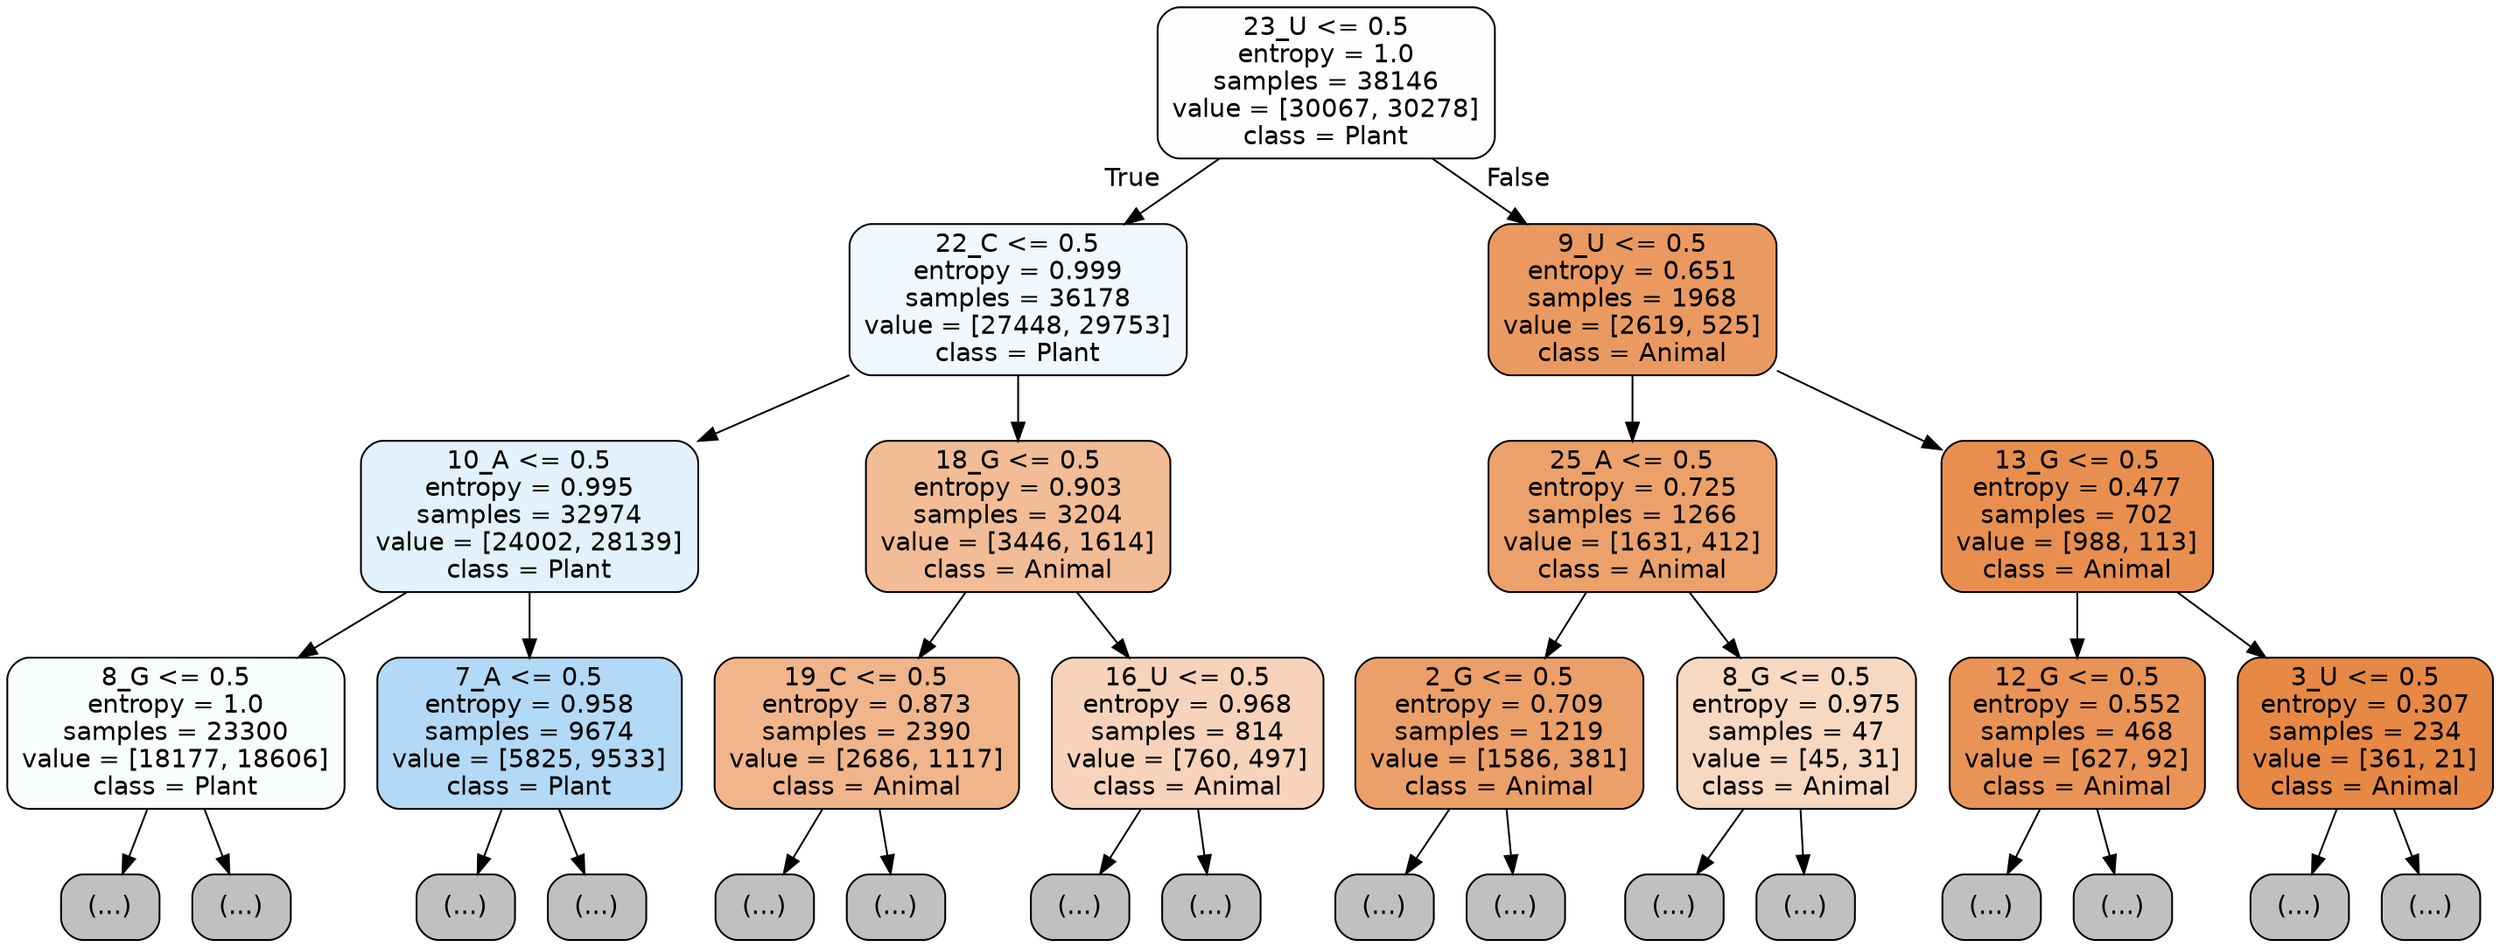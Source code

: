 digraph Tree {
node [shape=box, style="filled, rounded", color="black", fontname="helvetica"] ;
edge [fontname="helvetica"] ;
0 [label="23_U <= 0.5\nentropy = 1.0\nsamples = 38146\nvalue = [30067, 30278]\nclass = Plant", fillcolor="#fefeff"] ;
1 [label="22_C <= 0.5\nentropy = 0.999\nsamples = 36178\nvalue = [27448, 29753]\nclass = Plant", fillcolor="#f0f7fd"] ;
0 -> 1 [labeldistance=2.5, labelangle=45, headlabel="True"] ;
2 [label="10_A <= 0.5\nentropy = 0.995\nsamples = 32974\nvalue = [24002, 28139]\nclass = Plant", fillcolor="#e2f1fb"] ;
1 -> 2 ;
3 [label="8_G <= 0.5\nentropy = 1.0\nsamples = 23300\nvalue = [18177, 18606]\nclass = Plant", fillcolor="#fafdfe"] ;
2 -> 3 ;
4 [label="(...)", fillcolor="#C0C0C0"] ;
3 -> 4 ;
8321 [label="(...)", fillcolor="#C0C0C0"] ;
3 -> 8321 ;
11048 [label="7_A <= 0.5\nentropy = 0.958\nsamples = 9674\nvalue = [5825, 9533]\nclass = Plant", fillcolor="#b2d9f5"] ;
2 -> 11048 ;
11049 [label="(...)", fillcolor="#C0C0C0"] ;
11048 -> 11049 ;
13516 [label="(...)", fillcolor="#C0C0C0"] ;
11048 -> 13516 ;
14565 [label="18_G <= 0.5\nentropy = 0.903\nsamples = 3204\nvalue = [3446, 1614]\nclass = Animal", fillcolor="#f1bc96"] ;
1 -> 14565 ;
14566 [label="19_C <= 0.5\nentropy = 0.873\nsamples = 2390\nvalue = [2686, 1117]\nclass = Animal", fillcolor="#f0b58b"] ;
14565 -> 14566 ;
14567 [label="(...)", fillcolor="#C0C0C0"] ;
14566 -> 14567 ;
15364 [label="(...)", fillcolor="#C0C0C0"] ;
14566 -> 15364 ;
15779 [label="16_U <= 0.5\nentropy = 0.968\nsamples = 814\nvalue = [760, 497]\nclass = Animal", fillcolor="#f6d3ba"] ;
14565 -> 15779 ;
15780 [label="(...)", fillcolor="#C0C0C0"] ;
15779 -> 15780 ;
16087 [label="(...)", fillcolor="#C0C0C0"] ;
15779 -> 16087 ;
16230 [label="9_U <= 0.5\nentropy = 0.651\nsamples = 1968\nvalue = [2619, 525]\nclass = Animal", fillcolor="#ea9a61"] ;
0 -> 16230 [labeldistance=2.5, labelangle=-45, headlabel="False"] ;
16231 [label="25_A <= 0.5\nentropy = 0.725\nsamples = 1266\nvalue = [1631, 412]\nclass = Animal", fillcolor="#eca16b"] ;
16230 -> 16231 ;
16232 [label="2_G <= 0.5\nentropy = 0.709\nsamples = 1219\nvalue = [1586, 381]\nclass = Animal", fillcolor="#eb9f69"] ;
16231 -> 16232 ;
16233 [label="(...)", fillcolor="#C0C0C0"] ;
16232 -> 16233 ;
16676 [label="(...)", fillcolor="#C0C0C0"] ;
16232 -> 16676 ;
16821 [label="8_G <= 0.5\nentropy = 0.975\nsamples = 47\nvalue = [45, 31]\nclass = Animal", fillcolor="#f7d8c1"] ;
16231 -> 16821 ;
16822 [label="(...)", fillcolor="#C0C0C0"] ;
16821 -> 16822 ;
16841 [label="(...)", fillcolor="#C0C0C0"] ;
16821 -> 16841 ;
16846 [label="13_G <= 0.5\nentropy = 0.477\nsamples = 702\nvalue = [988, 113]\nclass = Animal", fillcolor="#e88f50"] ;
16230 -> 16846 ;
16847 [label="12_G <= 0.5\nentropy = 0.552\nsamples = 468\nvalue = [627, 92]\nclass = Animal", fillcolor="#e99356"] ;
16846 -> 16847 ;
16848 [label="(...)", fillcolor="#C0C0C0"] ;
16847 -> 16848 ;
16939 [label="(...)", fillcolor="#C0C0C0"] ;
16847 -> 16939 ;
17000 [label="3_U <= 0.5\nentropy = 0.307\nsamples = 234\nvalue = [361, 21]\nclass = Animal", fillcolor="#e78845"] ;
16846 -> 17000 ;
17001 [label="(...)", fillcolor="#C0C0C0"] ;
17000 -> 17001 ;
17026 [label="(...)", fillcolor="#C0C0C0"] ;
17000 -> 17026 ;
}